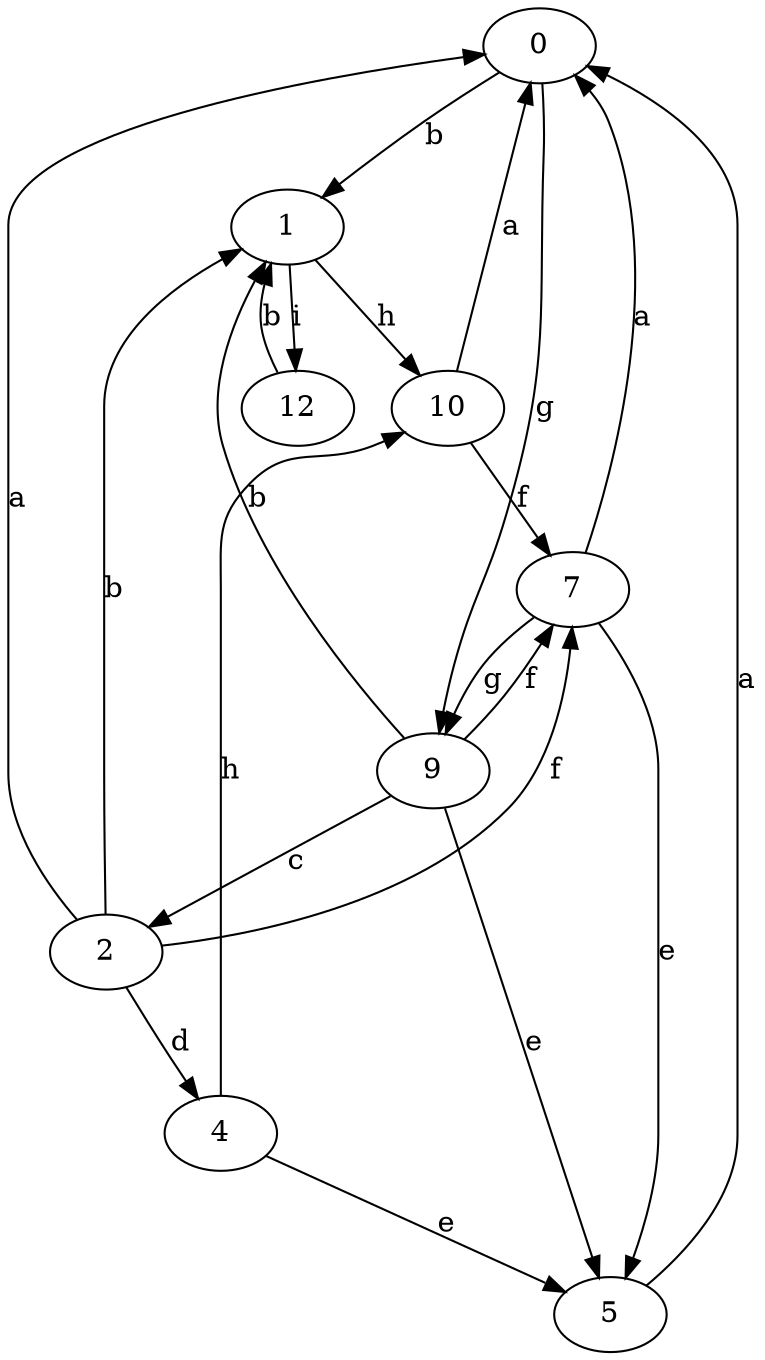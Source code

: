 strict digraph  {
0;
1;
2;
4;
5;
7;
9;
10;
12;
0 -> 1  [label=b];
0 -> 9  [label=g];
1 -> 10  [label=h];
1 -> 12  [label=i];
2 -> 0  [label=a];
2 -> 1  [label=b];
2 -> 4  [label=d];
2 -> 7  [label=f];
4 -> 5  [label=e];
4 -> 10  [label=h];
5 -> 0  [label=a];
7 -> 0  [label=a];
7 -> 5  [label=e];
7 -> 9  [label=g];
9 -> 1  [label=b];
9 -> 2  [label=c];
9 -> 5  [label=e];
9 -> 7  [label=f];
10 -> 0  [label=a];
10 -> 7  [label=f];
12 -> 1  [label=b];
}
